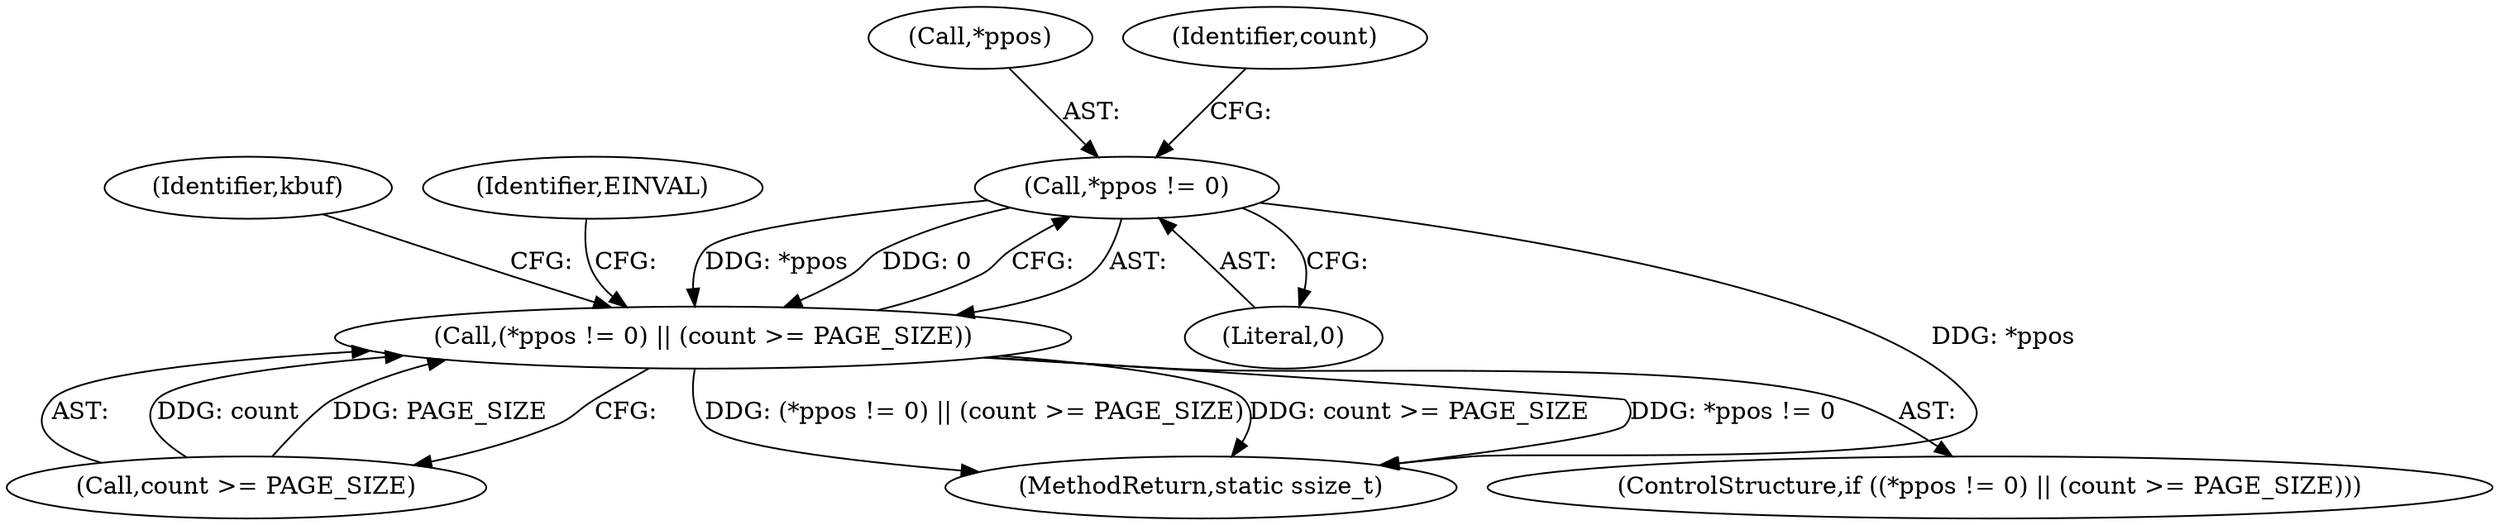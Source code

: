 digraph "0_linux_d2f007dbe7e4c9583eea6eb04d60001e85c6f1bd@pointer" {
"1000149" [label="(Call,*ppos != 0)"];
"1000148" [label="(Call,(*ppos != 0) || (count >= PAGE_SIZE))"];
"1000150" [label="(Call,*ppos)"];
"1000160" [label="(Identifier,kbuf)"];
"1000149" [label="(Call,*ppos != 0)"];
"1000153" [label="(Call,count >= PAGE_SIZE)"];
"1000158" [label="(Identifier,EINVAL)"];
"1000148" [label="(Call,(*ppos != 0) || (count >= PAGE_SIZE))"];
"1000152" [label="(Literal,0)"];
"1000577" [label="(MethodReturn,static ssize_t)"];
"1000147" [label="(ControlStructure,if ((*ppos != 0) || (count >= PAGE_SIZE)))"];
"1000154" [label="(Identifier,count)"];
"1000149" -> "1000148"  [label="AST: "];
"1000149" -> "1000152"  [label="CFG: "];
"1000150" -> "1000149"  [label="AST: "];
"1000152" -> "1000149"  [label="AST: "];
"1000154" -> "1000149"  [label="CFG: "];
"1000148" -> "1000149"  [label="CFG: "];
"1000149" -> "1000577"  [label="DDG: *ppos"];
"1000149" -> "1000148"  [label="DDG: *ppos"];
"1000149" -> "1000148"  [label="DDG: 0"];
"1000148" -> "1000147"  [label="AST: "];
"1000148" -> "1000153"  [label="CFG: "];
"1000153" -> "1000148"  [label="AST: "];
"1000158" -> "1000148"  [label="CFG: "];
"1000160" -> "1000148"  [label="CFG: "];
"1000148" -> "1000577"  [label="DDG: *ppos != 0"];
"1000148" -> "1000577"  [label="DDG: (*ppos != 0) || (count >= PAGE_SIZE)"];
"1000148" -> "1000577"  [label="DDG: count >= PAGE_SIZE"];
"1000153" -> "1000148"  [label="DDG: count"];
"1000153" -> "1000148"  [label="DDG: PAGE_SIZE"];
}
